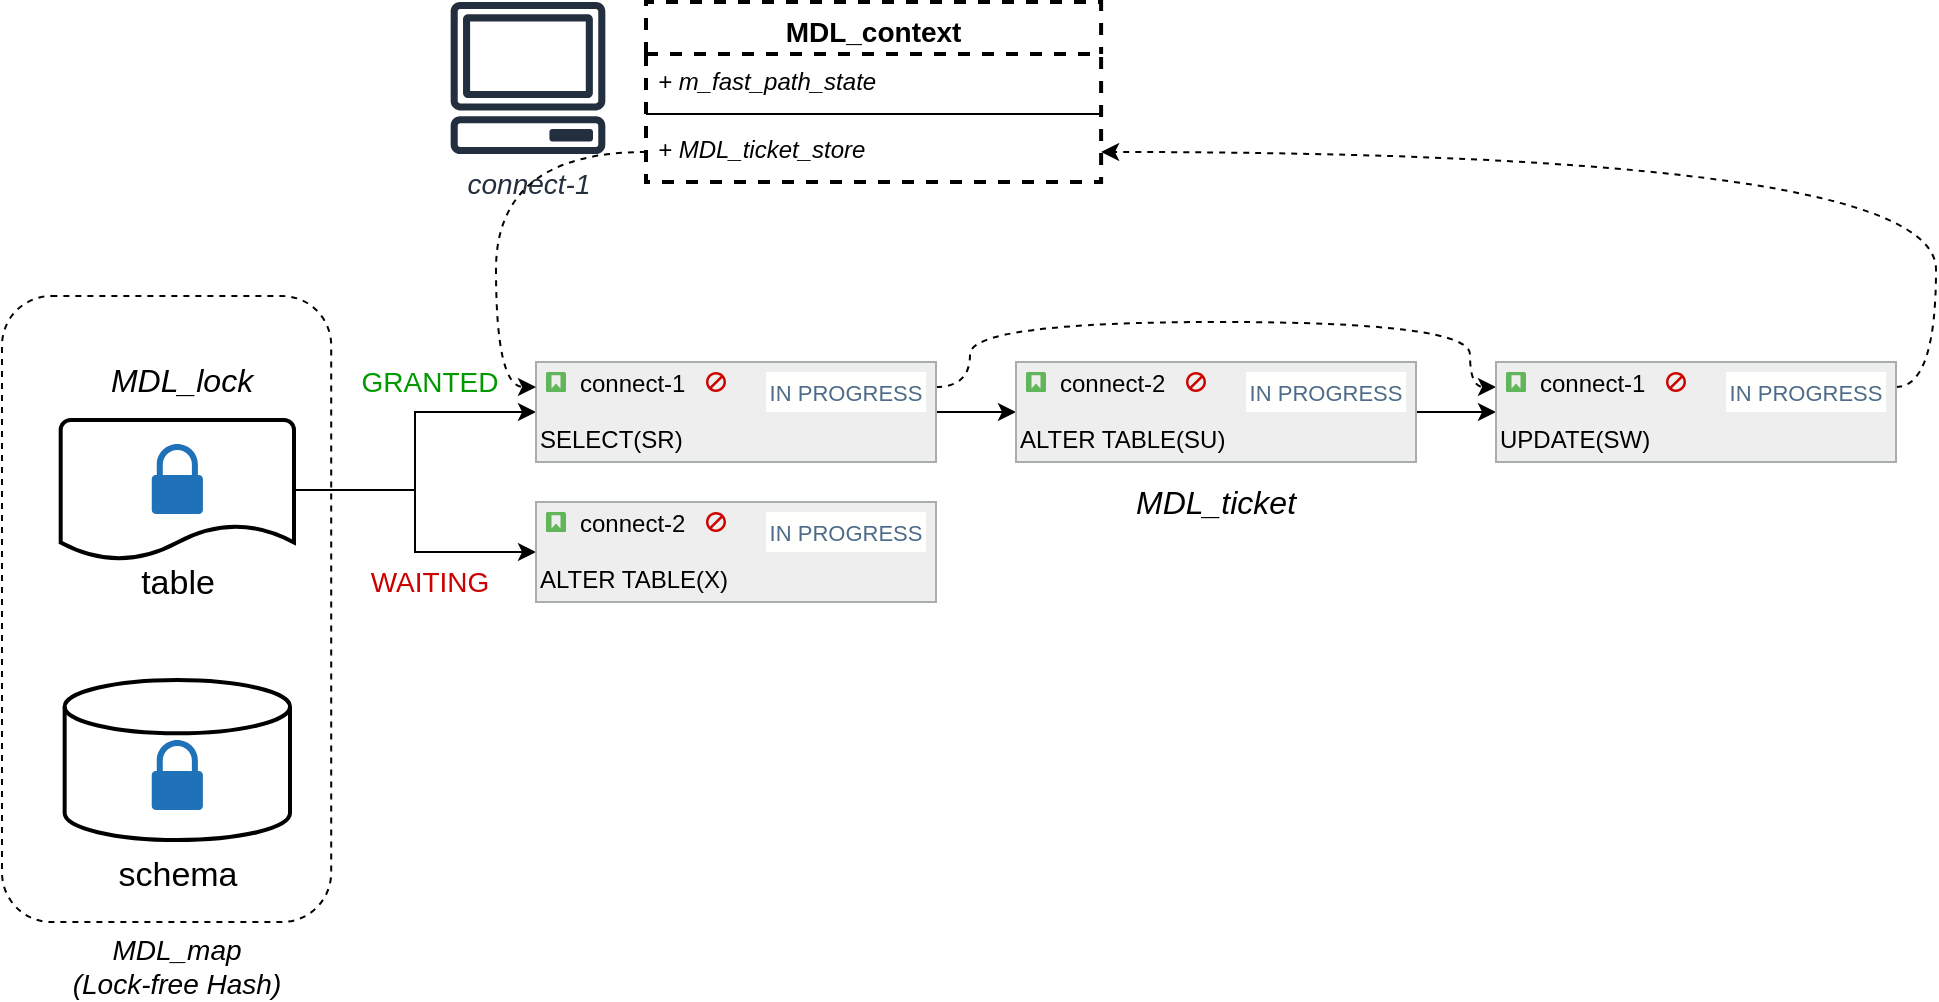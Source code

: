 <mxfile version="14.9.8" type="device"><diagram id="n5i6p-U7Vl2PgEN28NTB" name="Page-1"><mxGraphModel dx="1426" dy="658" grid="1" gridSize="10" guides="1" tooltips="1" connect="1" arrows="1" fold="1" page="1" pageScale="1" pageWidth="827" pageHeight="1169" math="0" shadow="0"><root><mxCell id="0"/><mxCell id="1" parent="0"/><mxCell id="ehvyJaBEXQb6G15reeZ9-27" style="edgeStyle=orthogonalEdgeStyle;rounded=0;orthogonalLoop=1;jettySize=auto;html=1;exitX=1;exitY=0.5;exitDx=0;exitDy=0;exitPerimeter=0;entryX=0;entryY=0.5;entryDx=0;entryDy=0;" edge="1" parent="1" source="ehvyJaBEXQb6G15reeZ9-5" target="ehvyJaBEXQb6G15reeZ9-13"><mxGeometry relative="1" as="geometry"/></mxCell><mxCell id="ehvyJaBEXQb6G15reeZ9-28" style="edgeStyle=orthogonalEdgeStyle;rounded=0;orthogonalLoop=1;jettySize=auto;html=1;exitX=1;exitY=0.5;exitDx=0;exitDy=0;exitPerimeter=0;entryX=0;entryY=0.5;entryDx=0;entryDy=0;" edge="1" parent="1" source="ehvyJaBEXQb6G15reeZ9-5" target="ehvyJaBEXQb6G15reeZ9-19"><mxGeometry relative="1" as="geometry"/></mxCell><mxCell id="ehvyJaBEXQb6G15reeZ9-31" style="edgeStyle=orthogonalEdgeStyle;rounded=0;orthogonalLoop=1;jettySize=auto;html=1;exitX=1;exitY=0.5;exitDx=0;exitDy=0;entryX=0;entryY=0.5;entryDx=0;entryDy=0;" edge="1" parent="1" source="ehvyJaBEXQb6G15reeZ9-13" target="ehvyJaBEXQb6G15reeZ9-17"><mxGeometry relative="1" as="geometry"/></mxCell><mxCell id="ehvyJaBEXQb6G15reeZ9-47" style="edgeStyle=orthogonalEdgeStyle;curved=1;orthogonalLoop=1;jettySize=auto;html=1;exitX=1;exitY=0.25;exitDx=0;exitDy=0;entryX=0;entryY=0.25;entryDx=0;entryDy=0;dashed=1;fontSize=14;strokeColor=#000000;strokeWidth=1;" edge="1" parent="1" source="ehvyJaBEXQb6G15reeZ9-13" target="ehvyJaBEXQb6G15reeZ9-23"><mxGeometry relative="1" as="geometry"><Array as="points"><mxPoint x="560" y="233"/><mxPoint x="560" y="200"/><mxPoint x="810" y="200"/><mxPoint x="810" y="233"/></Array></mxGeometry></mxCell><mxCell id="ehvyJaBEXQb6G15reeZ9-13" value="SELECT(SR)" style="html=1;shadow=0;dashed=0;shape=mxgraph.atlassian.issue;issueType=story;issuePriority=blocker;issueStatus=inProgress;verticalAlign=top;align=left;whiteSpace=wrap;overflow=hidden;spacingTop=25;strokeColor=#A8ADB0;fillColor=#EEEEEE;fontSize=12;backgroundOutline=1;" vertex="1" parent="1"><mxGeometry x="343" y="220" width="200" height="50" as="geometry"/></mxCell><mxCell id="ehvyJaBEXQb6G15reeZ9-14" value="connect-1" style="strokeColor=none;fillColor=none;part=1;resizable=0;align=left;autosize=1;points=[];deletable=0;connectable=0;" vertex="1" parent="ehvyJaBEXQb6G15reeZ9-13"><mxGeometry width="70" height="20" relative="1" as="geometry"><mxPoint x="20" as="offset"/></mxGeometry></mxCell><mxCell id="ehvyJaBEXQb6G15reeZ9-32" style="edgeStyle=orthogonalEdgeStyle;rounded=0;orthogonalLoop=1;jettySize=auto;html=1;exitX=1;exitY=0.5;exitDx=0;exitDy=0;entryX=0;entryY=0.5;entryDx=0;entryDy=0;" edge="1" parent="1" source="ehvyJaBEXQb6G15reeZ9-17" target="ehvyJaBEXQb6G15reeZ9-23"><mxGeometry relative="1" as="geometry"/></mxCell><mxCell id="ehvyJaBEXQb6G15reeZ9-17" value="ALTER TABLE(SU)" style="html=1;shadow=0;dashed=0;shape=mxgraph.atlassian.issue;issueType=story;issuePriority=blocker;issueStatus=inProgress;verticalAlign=top;align=left;whiteSpace=wrap;overflow=hidden;spacingTop=25;strokeColor=#A8ADB0;fillColor=#EEEEEE;fontSize=12;backgroundOutline=1;" vertex="1" parent="1"><mxGeometry x="583" y="220" width="200" height="50" as="geometry"/></mxCell><mxCell id="ehvyJaBEXQb6G15reeZ9-18" value="connect-2" style="strokeColor=none;fillColor=none;part=1;resizable=0;align=left;autosize=1;points=[];deletable=0;connectable=0;" vertex="1" parent="ehvyJaBEXQb6G15reeZ9-17"><mxGeometry width="70" height="20" relative="1" as="geometry"><mxPoint x="20" as="offset"/></mxGeometry></mxCell><mxCell id="ehvyJaBEXQb6G15reeZ9-19" value="ALTER TABLE(X)" style="html=1;shadow=0;dashed=0;shape=mxgraph.atlassian.issue;issueType=story;issuePriority=blocker;issueStatus=inProgress;verticalAlign=top;align=left;whiteSpace=wrap;overflow=hidden;spacingTop=25;strokeColor=#A8ADB0;fillColor=#EEEEEE;fontSize=12;backgroundOutline=1;" vertex="1" parent="1"><mxGeometry x="343" y="290" width="200" height="50" as="geometry"/></mxCell><mxCell id="ehvyJaBEXQb6G15reeZ9-20" value="connect-2" style="strokeColor=none;fillColor=none;part=1;resizable=0;align=left;autosize=1;points=[];deletable=0;connectable=0;" vertex="1" parent="ehvyJaBEXQb6G15reeZ9-19"><mxGeometry width="70" height="20" relative="1" as="geometry"><mxPoint x="20" as="offset"/></mxGeometry></mxCell><mxCell id="ehvyJaBEXQb6G15reeZ9-22" value="&lt;font style=&quot;font-size: 14px&quot;&gt;&lt;i&gt;connect-1&lt;/i&gt;&lt;/font&gt;" style="outlineConnect=0;fontColor=#232F3E;gradientColor=none;fillColor=#232F3E;strokeColor=none;dashed=0;verticalLabelPosition=bottom;verticalAlign=top;align=center;html=1;fontSize=12;fontStyle=0;aspect=fixed;pointerEvents=1;shape=mxgraph.aws4.client;" vertex="1" parent="1"><mxGeometry x="300" y="40" width="78" height="76" as="geometry"/></mxCell><mxCell id="ehvyJaBEXQb6G15reeZ9-48" style="edgeStyle=orthogonalEdgeStyle;curved=1;orthogonalLoop=1;jettySize=auto;html=1;exitX=1;exitY=0.25;exitDx=0;exitDy=0;entryX=1;entryY=0.5;entryDx=0;entryDy=0;dashed=1;fontSize=14;strokeColor=#000000;strokeWidth=1;" edge="1" parent="1" source="ehvyJaBEXQb6G15reeZ9-23" target="ehvyJaBEXQb6G15reeZ9-45"><mxGeometry relative="1" as="geometry"/></mxCell><mxCell id="ehvyJaBEXQb6G15reeZ9-23" value="UPDATE(SW)" style="html=1;shadow=0;dashed=0;shape=mxgraph.atlassian.issue;issueType=story;issuePriority=blocker;issueStatus=inProgress;verticalAlign=top;align=left;whiteSpace=wrap;overflow=hidden;spacingTop=25;strokeColor=#A8ADB0;fillColor=#EEEEEE;fontSize=12;backgroundOutline=1;" vertex="1" parent="1"><mxGeometry x="823" y="220" width="200" height="50" as="geometry"/></mxCell><mxCell id="ehvyJaBEXQb6G15reeZ9-24" value="connect-1" style="strokeColor=none;fillColor=none;part=1;resizable=0;align=left;autosize=1;points=[];deletable=0;connectable=0;" vertex="1" parent="ehvyJaBEXQb6G15reeZ9-23"><mxGeometry width="70" height="20" relative="1" as="geometry"><mxPoint x="20" as="offset"/></mxGeometry></mxCell><mxCell id="ehvyJaBEXQb6G15reeZ9-29" value="&lt;font style=&quot;font-size: 14px&quot; color=&quot;#009900&quot;&gt;GRANTED&lt;/font&gt;" style="text;html=1;strokeColor=none;fillColor=none;align=center;verticalAlign=middle;whiteSpace=wrap;rounded=0;" vertex="1" parent="1"><mxGeometry x="270" y="220" width="40" height="20" as="geometry"/></mxCell><mxCell id="ehvyJaBEXQb6G15reeZ9-30" value="&lt;font style=&quot;font-size: 14px&quot; color=&quot;#cc0000&quot;&gt;WAITING&lt;/font&gt;" style="text;html=1;strokeColor=none;fillColor=none;align=center;verticalAlign=middle;whiteSpace=wrap;rounded=0;" vertex="1" parent="1"><mxGeometry x="270" y="320" width="40" height="20" as="geometry"/></mxCell><mxCell id="ehvyJaBEXQb6G15reeZ9-34" value="&lt;font style=&quot;font-size: 16px&quot;&gt;&lt;i&gt;MDL_ticket&lt;/i&gt;&lt;/font&gt;" style="text;html=1;strokeColor=none;fillColor=none;align=center;verticalAlign=middle;whiteSpace=wrap;rounded=0;" vertex="1" parent="1"><mxGeometry x="663" y="280" width="40" height="20" as="geometry"/></mxCell><mxCell id="ehvyJaBEXQb6G15reeZ9-42" value="MDL_context" style="swimlane;fontStyle=1;align=center;verticalAlign=top;childLayout=stackLayout;horizontal=1;startSize=26;horizontalStack=0;resizeParent=1;resizeParentMax=0;resizeLast=0;collapsible=1;marginBottom=0;dashed=1;strokeWidth=2;fillColor=none;gradientColor=none;fontSize=14;" vertex="1" parent="1"><mxGeometry x="398" y="40" width="227.55" height="90" as="geometry"/></mxCell><mxCell id="ehvyJaBEXQb6G15reeZ9-43" value="+ m_fast_path_state" style="text;strokeColor=none;fillColor=none;align=left;verticalAlign=top;spacingLeft=4;spacingRight=4;overflow=hidden;rotatable=0;points=[[0,0.5],[1,0.5]];portConstraint=eastwest;fontStyle=2" vertex="1" parent="ehvyJaBEXQb6G15reeZ9-42"><mxGeometry y="26" width="227.55" height="26" as="geometry"/></mxCell><mxCell id="ehvyJaBEXQb6G15reeZ9-44" value="" style="line;strokeWidth=1;fillColor=none;align=left;verticalAlign=middle;spacingTop=-1;spacingLeft=3;spacingRight=3;rotatable=0;labelPosition=right;points=[];portConstraint=eastwest;" vertex="1" parent="ehvyJaBEXQb6G15reeZ9-42"><mxGeometry y="52" width="227.55" height="8" as="geometry"/></mxCell><mxCell id="ehvyJaBEXQb6G15reeZ9-45" value="+ MDL_ticket_store" style="text;strokeColor=none;fillColor=none;align=left;verticalAlign=top;spacingLeft=4;spacingRight=4;overflow=hidden;rotatable=0;points=[[0,0.5],[1,0.5]];portConstraint=eastwest;fontStyle=2" vertex="1" parent="ehvyJaBEXQb6G15reeZ9-42"><mxGeometry y="60" width="227.55" height="30" as="geometry"/></mxCell><mxCell id="ehvyJaBEXQb6G15reeZ9-46" style="edgeStyle=orthogonalEdgeStyle;orthogonalLoop=1;jettySize=auto;html=1;exitX=0;exitY=0.5;exitDx=0;exitDy=0;entryX=0;entryY=0.25;entryDx=0;entryDy=0;fontSize=14;curved=1;dashed=1;strokeWidth=1;" edge="1" parent="1" source="ehvyJaBEXQb6G15reeZ9-45" target="ehvyJaBEXQb6G15reeZ9-13"><mxGeometry relative="1" as="geometry"><Array as="points"><mxPoint x="323" y="115"/><mxPoint x="323" y="233"/></Array></mxGeometry></mxCell><mxCell id="ehvyJaBEXQb6G15reeZ9-54" value="" style="rounded=1;whiteSpace=wrap;html=1;fontSize=14;strokeWidth=1;fillColor=none;gradientColor=none;dashed=1;" vertex="1" parent="1"><mxGeometry x="76" y="187" width="164.6" height="313" as="geometry"/></mxCell><mxCell id="ehvyJaBEXQb6G15reeZ9-56" value="" style="group" vertex="1" connectable="0" parent="1"><mxGeometry x="105.34" y="219" width="116.66" height="268" as="geometry"/></mxCell><mxCell id="ehvyJaBEXQb6G15reeZ9-51" value="" style="strokeWidth=2;html=1;shape=mxgraph.flowchart.database;whiteSpace=wrap;fontSize=14;fillColor=none;gradientColor=none;" vertex="1" parent="ehvyJaBEXQb6G15reeZ9-56"><mxGeometry x="1.99" y="160" width="112.67" height="80" as="geometry"/></mxCell><mxCell id="ehvyJaBEXQb6G15reeZ9-52" value="&lt;font style=&quot;font-size: 17px&quot;&gt;schema&lt;/font&gt;" style="text;html=1;strokeColor=none;fillColor=none;align=center;verticalAlign=middle;whiteSpace=wrap;rounded=0;dashed=1;fontSize=14;strokeWidth=2;" vertex="1" parent="ehvyJaBEXQb6G15reeZ9-56"><mxGeometry x="38.33" y="248" width="40" height="20" as="geometry"/></mxCell><mxCell id="ehvyJaBEXQb6G15reeZ9-53" value="" style="pointerEvents=1;shadow=0;dashed=0;html=1;strokeColor=none;labelPosition=center;verticalLabelPosition=bottom;verticalAlign=top;outlineConnect=0;align=center;shape=mxgraph.office.security.lock_protected;fillColor=#2072B8;" vertex="1" parent="ehvyJaBEXQb6G15reeZ9-56"><mxGeometry x="45.53" y="190" width="25.58" height="35" as="geometry"/></mxCell><mxCell id="ehvyJaBEXQb6G15reeZ9-55" value="" style="group" vertex="1" connectable="0" parent="ehvyJaBEXQb6G15reeZ9-56"><mxGeometry width="116.66" height="122" as="geometry"/></mxCell><mxCell id="ehvyJaBEXQb6G15reeZ9-5" value="" style="strokeWidth=2;html=1;shape=mxgraph.flowchart.document2;whiteSpace=wrap;size=0.25;" vertex="1" parent="ehvyJaBEXQb6G15reeZ9-55"><mxGeometry y="30" width="116.66" height="70" as="geometry"/></mxCell><mxCell id="ehvyJaBEXQb6G15reeZ9-11" value="" style="pointerEvents=1;shadow=0;dashed=0;html=1;strokeColor=none;labelPosition=center;verticalLabelPosition=bottom;verticalAlign=top;outlineConnect=0;align=center;shape=mxgraph.office.security.lock_protected;fillColor=#2072B8;" vertex="1" parent="ehvyJaBEXQb6G15reeZ9-55"><mxGeometry x="45.54" y="42" width="25.58" height="35" as="geometry"/></mxCell><mxCell id="ehvyJaBEXQb6G15reeZ9-49" value="&lt;font style=&quot;font-size: 17px&quot;&gt;table&lt;/font&gt;" style="text;html=1;strokeColor=none;fillColor=none;align=center;verticalAlign=middle;whiteSpace=wrap;rounded=0;dashed=1;fontSize=14;strokeWidth=2;" vertex="1" parent="ehvyJaBEXQb6G15reeZ9-55"><mxGeometry x="38.33" y="102" width="40" height="20" as="geometry"/></mxCell><mxCell id="ehvyJaBEXQb6G15reeZ9-50" value="&lt;font style=&quot;font-size: 16px&quot;&gt;&lt;i&gt;MDL_lock&lt;/i&gt;&lt;/font&gt;" style="text;html=1;strokeColor=none;fillColor=none;align=center;verticalAlign=middle;whiteSpace=wrap;rounded=0;" vertex="1" parent="ehvyJaBEXQb6G15reeZ9-55"><mxGeometry x="40.54" width="40" height="20" as="geometry"/></mxCell><mxCell id="ehvyJaBEXQb6G15reeZ9-57" value="&lt;i&gt;MDL_map&lt;br&gt;(Lock-free Hash)&lt;/i&gt;" style="text;html=1;strokeColor=none;fillColor=none;align=center;verticalAlign=middle;whiteSpace=wrap;rounded=0;dashed=1;fontSize=14;" vertex="1" parent="1"><mxGeometry x="105.34" y="512" width="117.23" height="20" as="geometry"/></mxCell></root></mxGraphModel></diagram></mxfile>